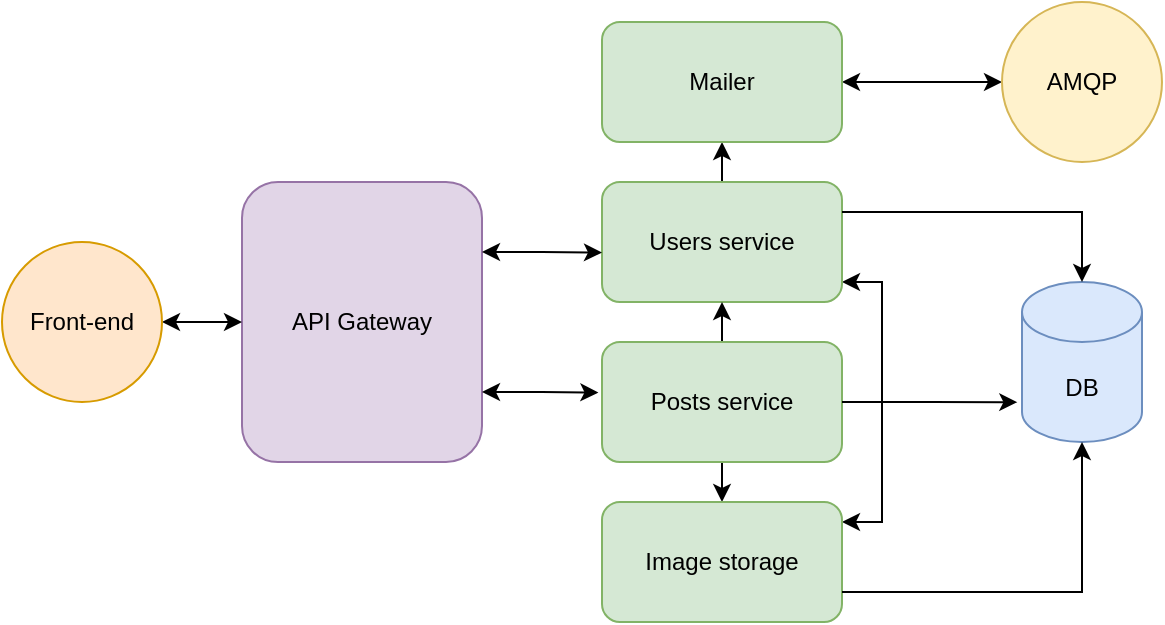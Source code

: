 <mxfile version="22.1.11" type="device">
  <diagram name="Страница — 1" id="hnYaMnzZbCKfAS2Hph6G">
    <mxGraphModel dx="649" dy="379" grid="1" gridSize="10" guides="1" tooltips="1" connect="1" arrows="1" fold="1" page="1" pageScale="1" pageWidth="827" pageHeight="1169" math="0" shadow="0">
      <root>
        <mxCell id="0" />
        <mxCell id="1" parent="0" />
        <mxCell id="jyPg0gOMG7-683NXhz3Q-1" value="API Gateway" style="rounded=1;whiteSpace=wrap;html=1;fillColor=#e1d5e7;strokeColor=#9673a6;" vertex="1" parent="1">
          <mxGeometry x="220" y="370" width="120" height="140" as="geometry" />
        </mxCell>
        <mxCell id="jyPg0gOMG7-683NXhz3Q-8" style="edgeStyle=orthogonalEdgeStyle;rounded=0;orthogonalLoop=1;jettySize=auto;html=1;exitX=0.5;exitY=0;exitDx=0;exitDy=0;entryX=0.5;entryY=1;entryDx=0;entryDy=0;" edge="1" parent="1" source="jyPg0gOMG7-683NXhz3Q-2" target="jyPg0gOMG7-683NXhz3Q-4">
          <mxGeometry relative="1" as="geometry" />
        </mxCell>
        <mxCell id="jyPg0gOMG7-683NXhz3Q-9" style="edgeStyle=orthogonalEdgeStyle;rounded=0;orthogonalLoop=1;jettySize=auto;html=1;startArrow=classic;startFill=1;" edge="1" parent="1" source="jyPg0gOMG7-683NXhz3Q-2" target="jyPg0gOMG7-683NXhz3Q-5">
          <mxGeometry relative="1" as="geometry">
            <Array as="points">
              <mxPoint x="540" y="420" />
              <mxPoint x="540" y="540" />
            </Array>
          </mxGeometry>
        </mxCell>
        <mxCell id="jyPg0gOMG7-683NXhz3Q-2" value="Users service" style="rounded=1;whiteSpace=wrap;html=1;fillColor=#d5e8d4;strokeColor=#82b366;" vertex="1" parent="1">
          <mxGeometry x="400" y="370" width="120" height="60" as="geometry" />
        </mxCell>
        <mxCell id="jyPg0gOMG7-683NXhz3Q-10" style="edgeStyle=orthogonalEdgeStyle;rounded=0;orthogonalLoop=1;jettySize=auto;html=1;exitX=0.5;exitY=1;exitDx=0;exitDy=0;entryX=0.5;entryY=0;entryDx=0;entryDy=0;" edge="1" parent="1" source="jyPg0gOMG7-683NXhz3Q-3" target="jyPg0gOMG7-683NXhz3Q-5">
          <mxGeometry relative="1" as="geometry" />
        </mxCell>
        <mxCell id="jyPg0gOMG7-683NXhz3Q-11" style="edgeStyle=orthogonalEdgeStyle;rounded=0;orthogonalLoop=1;jettySize=auto;html=1;exitX=0.5;exitY=0;exitDx=0;exitDy=0;entryX=0.5;entryY=1;entryDx=0;entryDy=0;" edge="1" parent="1" source="jyPg0gOMG7-683NXhz3Q-3" target="jyPg0gOMG7-683NXhz3Q-2">
          <mxGeometry relative="1" as="geometry" />
        </mxCell>
        <mxCell id="jyPg0gOMG7-683NXhz3Q-3" value="Posts service" style="rounded=1;whiteSpace=wrap;html=1;fillColor=#d5e8d4;strokeColor=#82b366;" vertex="1" parent="1">
          <mxGeometry x="400" y="450" width="120" height="60" as="geometry" />
        </mxCell>
        <mxCell id="jyPg0gOMG7-683NXhz3Q-34" style="edgeStyle=orthogonalEdgeStyle;rounded=0;orthogonalLoop=1;jettySize=auto;html=1;exitX=1;exitY=0.5;exitDx=0;exitDy=0;entryX=0;entryY=0.5;entryDx=0;entryDy=0;startArrow=classic;startFill=1;" edge="1" parent="1" source="jyPg0gOMG7-683NXhz3Q-4" target="jyPg0gOMG7-683NXhz3Q-32">
          <mxGeometry relative="1" as="geometry" />
        </mxCell>
        <mxCell id="jyPg0gOMG7-683NXhz3Q-4" value="Mailer" style="rounded=1;whiteSpace=wrap;html=1;fillColor=#d5e8d4;strokeColor=#82b366;" vertex="1" parent="1">
          <mxGeometry x="400" y="290" width="120" height="60" as="geometry" />
        </mxCell>
        <mxCell id="jyPg0gOMG7-683NXhz3Q-5" value="Image storage" style="rounded=1;whiteSpace=wrap;html=1;fillColor=#d5e8d4;strokeColor=#82b366;" vertex="1" parent="1">
          <mxGeometry x="400" y="530" width="120" height="60" as="geometry" />
        </mxCell>
        <mxCell id="jyPg0gOMG7-683NXhz3Q-22" style="edgeStyle=orthogonalEdgeStyle;rounded=0;orthogonalLoop=1;jettySize=auto;html=1;exitX=1;exitY=0.25;exitDx=0;exitDy=0;entryX=0;entryY=0.588;entryDx=0;entryDy=0;entryPerimeter=0;startArrow=classic;startFill=1;" edge="1" parent="1" source="jyPg0gOMG7-683NXhz3Q-1" target="jyPg0gOMG7-683NXhz3Q-2">
          <mxGeometry relative="1" as="geometry" />
        </mxCell>
        <mxCell id="jyPg0gOMG7-683NXhz3Q-23" style="edgeStyle=orthogonalEdgeStyle;rounded=0;orthogonalLoop=1;jettySize=auto;html=1;exitX=1;exitY=0.75;exitDx=0;exitDy=0;entryX=-0.015;entryY=0.421;entryDx=0;entryDy=0;entryPerimeter=0;startArrow=classic;startFill=1;" edge="1" parent="1" source="jyPg0gOMG7-683NXhz3Q-1" target="jyPg0gOMG7-683NXhz3Q-3">
          <mxGeometry relative="1" as="geometry" />
        </mxCell>
        <mxCell id="jyPg0gOMG7-683NXhz3Q-25" style="edgeStyle=orthogonalEdgeStyle;rounded=0;orthogonalLoop=1;jettySize=auto;html=1;exitX=1;exitY=0.5;exitDx=0;exitDy=0;entryX=0;entryY=0.5;entryDx=0;entryDy=0;startArrow=classic;startFill=1;" edge="1" parent="1" source="jyPg0gOMG7-683NXhz3Q-24" target="jyPg0gOMG7-683NXhz3Q-1">
          <mxGeometry relative="1" as="geometry" />
        </mxCell>
        <mxCell id="jyPg0gOMG7-683NXhz3Q-24" value="Front-end" style="ellipse;whiteSpace=wrap;html=1;aspect=fixed;fillColor=#ffe6cc;strokeColor=#d79b00;" vertex="1" parent="1">
          <mxGeometry x="100" y="400" width="80" height="80" as="geometry" />
        </mxCell>
        <mxCell id="jyPg0gOMG7-683NXhz3Q-26" value="DB" style="shape=cylinder3;whiteSpace=wrap;html=1;boundedLbl=1;backgroundOutline=1;size=15;fillColor=#dae8fc;strokeColor=#6c8ebf;" vertex="1" parent="1">
          <mxGeometry x="610" y="420" width="60" height="80" as="geometry" />
        </mxCell>
        <mxCell id="jyPg0gOMG7-683NXhz3Q-27" style="edgeStyle=orthogonalEdgeStyle;rounded=0;orthogonalLoop=1;jettySize=auto;html=1;exitX=1;exitY=0.25;exitDx=0;exitDy=0;entryX=0.5;entryY=0;entryDx=0;entryDy=0;entryPerimeter=0;" edge="1" parent="1" source="jyPg0gOMG7-683NXhz3Q-2" target="jyPg0gOMG7-683NXhz3Q-26">
          <mxGeometry relative="1" as="geometry" />
        </mxCell>
        <mxCell id="jyPg0gOMG7-683NXhz3Q-28" style="edgeStyle=orthogonalEdgeStyle;rounded=0;orthogonalLoop=1;jettySize=auto;html=1;exitX=1;exitY=0.5;exitDx=0;exitDy=0;entryX=-0.039;entryY=0.751;entryDx=0;entryDy=0;entryPerimeter=0;" edge="1" parent="1" source="jyPg0gOMG7-683NXhz3Q-3" target="jyPg0gOMG7-683NXhz3Q-26">
          <mxGeometry relative="1" as="geometry" />
        </mxCell>
        <mxCell id="jyPg0gOMG7-683NXhz3Q-29" style="edgeStyle=orthogonalEdgeStyle;rounded=0;orthogonalLoop=1;jettySize=auto;html=1;exitX=1;exitY=0.75;exitDx=0;exitDy=0;entryX=0.5;entryY=1;entryDx=0;entryDy=0;entryPerimeter=0;" edge="1" parent="1" source="jyPg0gOMG7-683NXhz3Q-5" target="jyPg0gOMG7-683NXhz3Q-26">
          <mxGeometry relative="1" as="geometry" />
        </mxCell>
        <mxCell id="jyPg0gOMG7-683NXhz3Q-32" value="AMQP" style="ellipse;whiteSpace=wrap;html=1;aspect=fixed;fillColor=#fff2cc;strokeColor=#d6b656;" vertex="1" parent="1">
          <mxGeometry x="600" y="280" width="80" height="80" as="geometry" />
        </mxCell>
      </root>
    </mxGraphModel>
  </diagram>
</mxfile>
